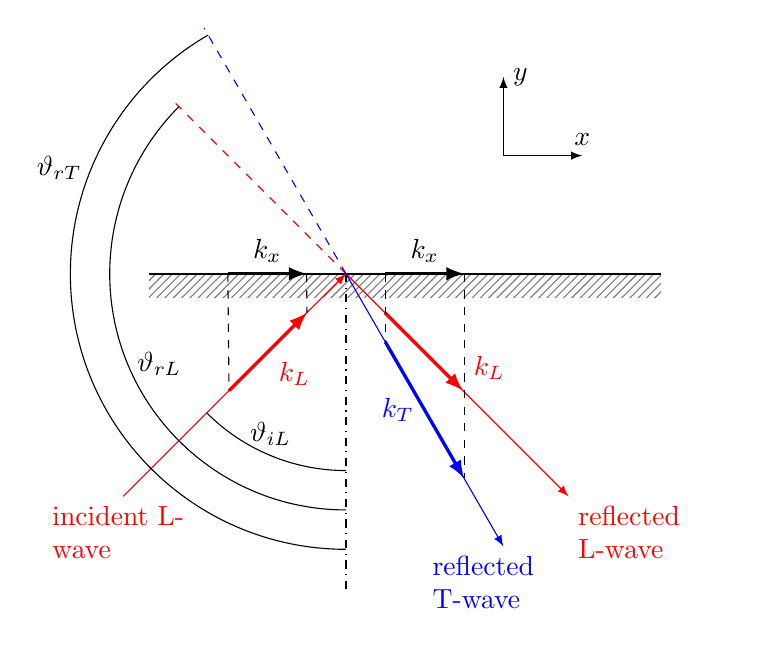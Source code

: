 ﻿\begin{tikzpicture}[>=latex]
	\draw[fill,pattern=north east lines,draw=none,pattern color=gray] (-2.5,0) rectangle (4,-0.3);
	\draw[thick](-2.5,0) -- (4,0);
	\draw[dashdotted](0,0) -- +(0,-4);
	\draw[<-,red,](0,0) -- (-135:4) node[below,text width=1.8cm]{incident L-wave};
	\draw[->,red,] (0,0) -- (-45:4) node[below right,text width=1.8cm]{reflected L-wave};
	\draw[->,blue,](0,0) -- (-60:4) node[below,text width=1.8cm]{reflected T-wave};
	\draw[dashed,red] (0,0) -- (135:3.1) ;
	\draw[dashed,blue](0,0) -- (120:3.6);
	\draw[->,very thick](-1.5,0) --+(1,0) node [midway, above] {$k_x$};
	\draw[<-,red,very thick] +(-135:0.7)-- +(-135:2.1) node[midway,below right] {$k_L$};
	\draw[dashed] +(-1.5,0)-- +(-135:2.1);
 	\draw[dashed] +(-0.5,0)-- +(-135:0.7);
	\draw[->,very thick] ++(0.5,0) --+(1,0) node [midway, above] {$k_x$};
	\draw[->,red,very thick] +(-45:0.7)-- +(-45:2.1) node[above right] {$k_L$};
	\draw[->,blue,very thick] +(-60:1)-- +(-60:3) node[midway, left] {$k_T$};
	\draw[dashed] +(1.5,0)-- +(-60:3);
 	\draw[dashed] +(0.5,0)-- +(-60:1);
 	\draw (0,-2.5) arc (-90:-135:2.5) node[midway, above]{$\vartheta_{iL}$};
	\draw (0,-3) arc (-90:-225:3.0) node[pos=0.5, right]{$\vartheta_{rL}$};
	\draw (0,-3.5) arc (-90:-240:3.5) node[pos=0.75, left]{$\vartheta_{rT}$};
	\draw [<->](2,2.5) node[right] {$y$} -- ++(0,-1) -- +(1,0) node[above]{$x$};
\end{tikzpicture}